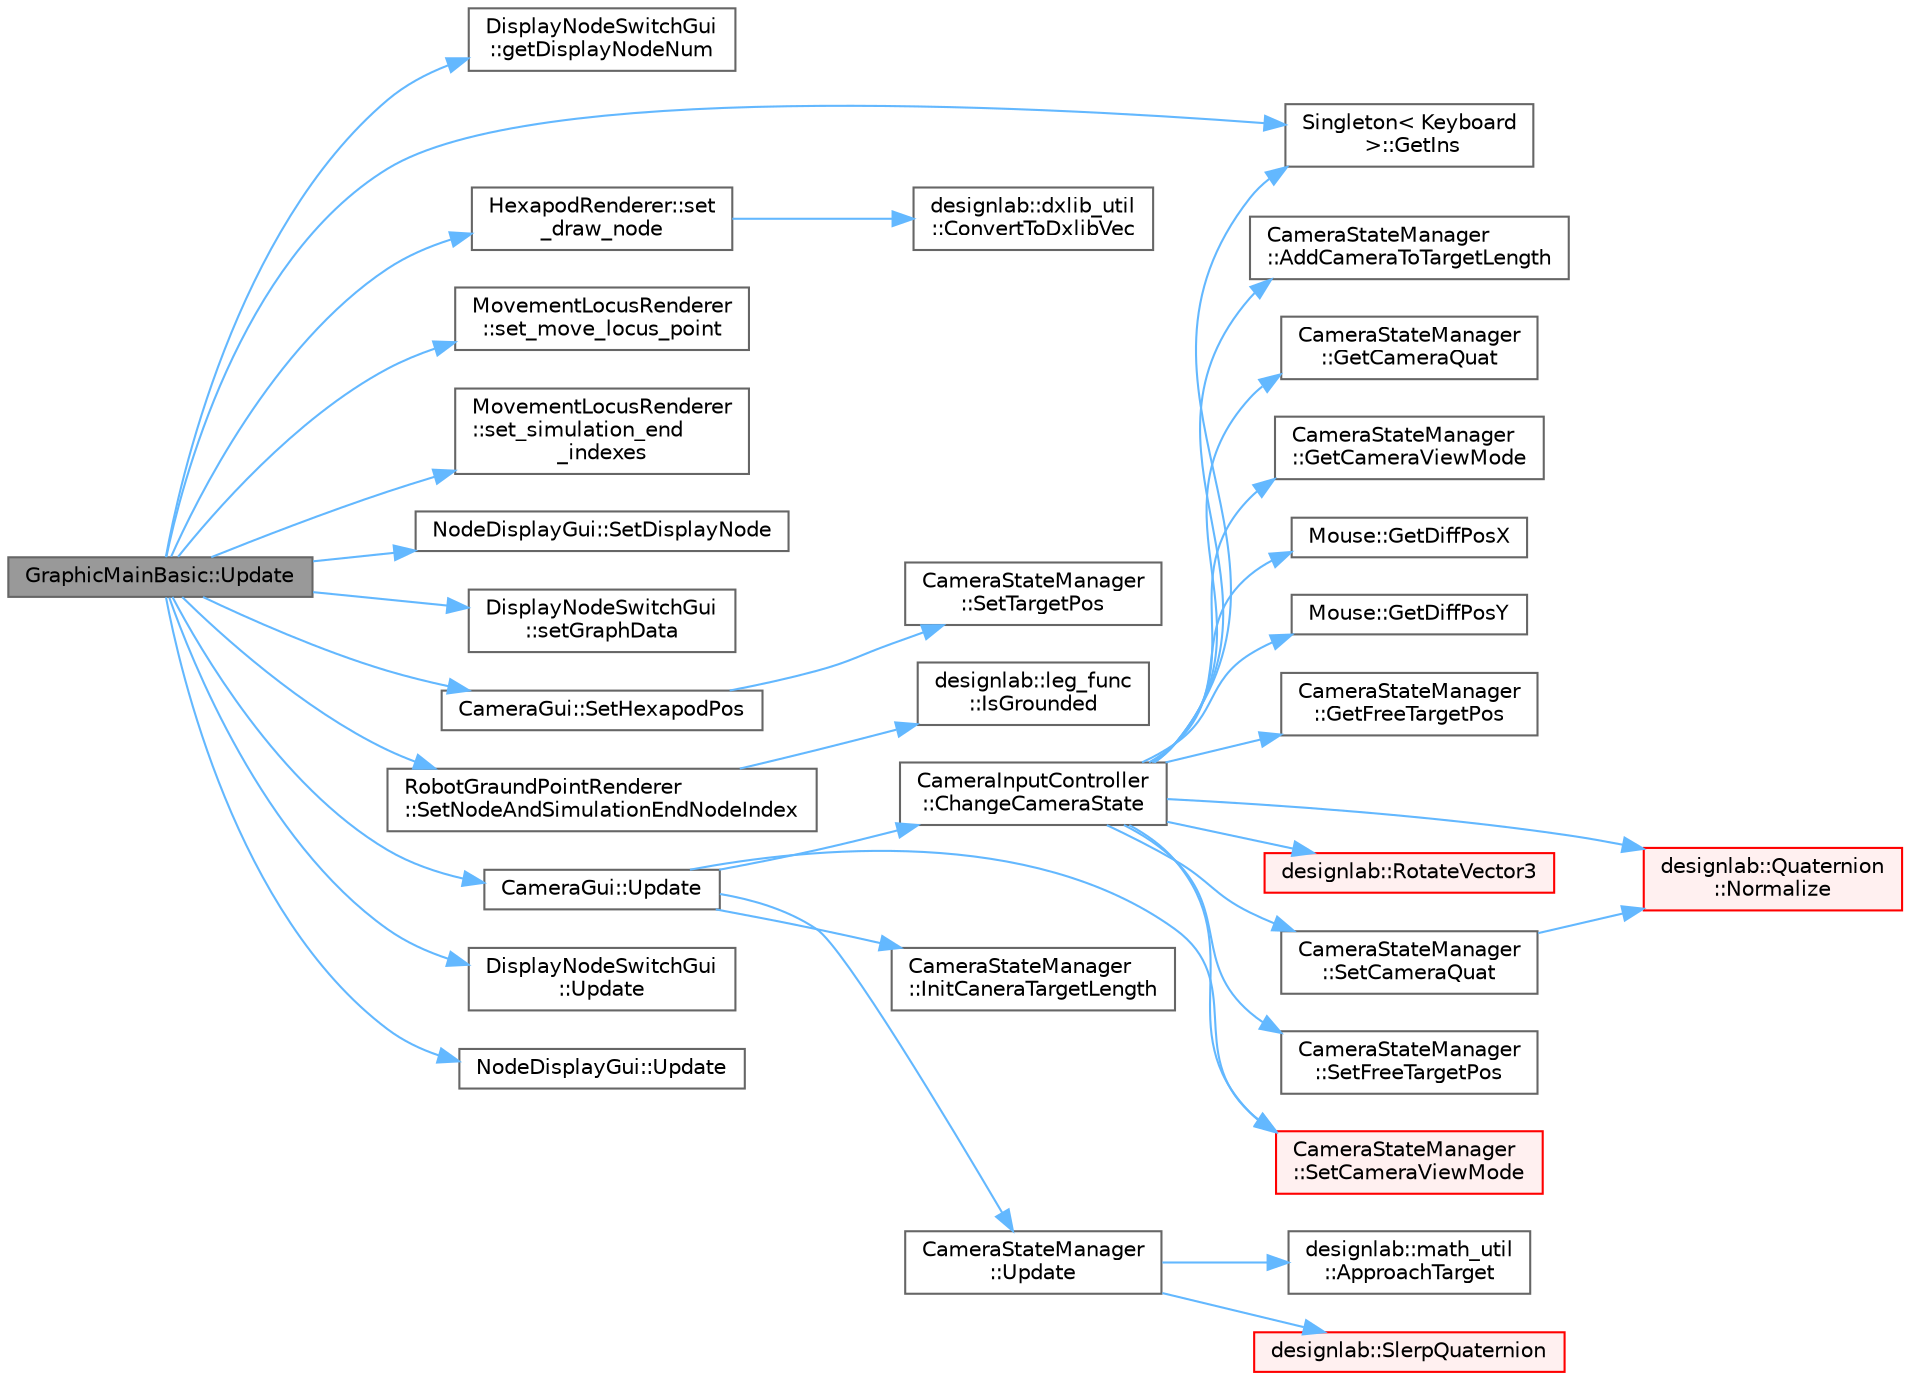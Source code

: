 digraph "GraphicMainBasic::Update"
{
 // LATEX_PDF_SIZE
  bgcolor="transparent";
  edge [fontname=Helvetica,fontsize=10,labelfontname=Helvetica,labelfontsize=10];
  node [fontname=Helvetica,fontsize=10,shape=box,height=0.2,width=0.4];
  rankdir="LR";
  Node1 [id="Node000001",label="GraphicMainBasic::Update",height=0.2,width=0.4,color="gray40", fillcolor="grey60", style="filled", fontcolor="black",tooltip="描画画面の更新を行う．純粋仮想関数のため，継承先では必ずoverrideする必要がある．"];
  Node1 -> Node2 [id="edge1_Node000001_Node000002",color="steelblue1",style="solid",tooltip=" "];
  Node2 [id="Node000002",label="DisplayNodeSwitchGui\l::getDisplayNodeNum",height=0.2,width=0.4,color="grey40", fillcolor="white", style="filled",URL="$class_display_node_switch_gui.html#aba245fa7f342e894f78d7d4a97534663",tooltip="現在表示するノードの番号を取得する"];
  Node1 -> Node3 [id="edge2_Node000001_Node000003",color="steelblue1",style="solid",tooltip=" "];
  Node3 [id="Node000003",label="Singleton\< Keyboard\l \>::GetIns",height=0.2,width=0.4,color="grey40", fillcolor="white", style="filled",URL="$class_singleton.html#a91badcd3446f8897e73bd1af9c7a37ff",tooltip="インスタンスを取得する．   このクラスを継承したクラスは クラス名::getIns()-> の形式でメンバ関数を呼び出す．"];
  Node1 -> Node4 [id="edge3_Node000001_Node000004",color="steelblue1",style="solid",tooltip=" "];
  Node4 [id="Node000004",label="HexapodRenderer::set\l_draw_node",height=0.2,width=0.4,color="grey40", fillcolor="white", style="filled",URL="$class_hexapod_renderer.html#a1da14c8e1e413d5f55a8fab7b04fb57b",tooltip="ロボットの状態を更新する．"];
  Node4 -> Node5 [id="edge4_Node000004_Node000005",color="steelblue1",style="solid",tooltip=" "];
  Node5 [id="Node000005",label="designlab::dxlib_util\l::ConvertToDxlibVec",height=0.2,width=0.4,color="grey40", fillcolor="white", style="filled",URL="$namespacedesignlab_1_1dxlib__util.html#a6873d18685f86e3d6c7675898830c6f0",tooltip="Dxlibの座標を示すVECTORと，このプログラムで使用しているVectorを変換する．   ロボット座標系は右手座標系，Dxlibは左手座標系(工学は右手・ゲームライブラリは左手が多い気がする)なの..."];
  Node1 -> Node6 [id="edge5_Node000001_Node000006",color="steelblue1",style="solid",tooltip=" "];
  Node6 [id="Node000006",label="MovementLocusRenderer\l::set_move_locus_point",height=0.2,width=0.4,color="grey40", fillcolor="white", style="filled",URL="$class_movement_locus_renderer.html#a8478cb8a72e68f6c03547bac4e5f9022",tooltip="ロボットの移動軌跡を記録する．"];
  Node1 -> Node7 [id="edge6_Node000001_Node000007",color="steelblue1",style="solid",tooltip=" "];
  Node7 [id="Node000007",label="MovementLocusRenderer\l::set_simulation_end\l_indexes",height=0.2,width=0.4,color="grey40", fillcolor="white", style="filled",URL="$class_movement_locus_renderer.html#a3d4e8da28f0dfd1d6efdf91129f88570",tooltip="シミュレーションの終了点を取得する"];
  Node1 -> Node8 [id="edge7_Node000001_Node000008",color="steelblue1",style="solid",tooltip=" "];
  Node8 [id="Node000008",label="NodeDisplayGui::SetDisplayNode",height=0.2,width=0.4,color="grey40", fillcolor="white", style="filled",URL="$class_node_display_gui.html#a7ebd117b97976bfd5885414e7cbdbb25",tooltip="表示するノードを設定する，その後関節の角度を計算し，セットする"];
  Node1 -> Node9 [id="edge8_Node000001_Node000009",color="steelblue1",style="solid",tooltip=" "];
  Node9 [id="Node000009",label="DisplayNodeSwitchGui\l::setGraphData",height=0.2,width=0.4,color="grey40", fillcolor="white", style="filled",URL="$class_display_node_switch_gui.html#ada40eaf26e259d8a3d29b03e538f9dbd",tooltip="GUIに表示するノードの情報を設定する"];
  Node1 -> Node10 [id="edge9_Node000001_Node000010",color="steelblue1",style="solid",tooltip=" "];
  Node10 [id="Node000010",label="CameraGui::SetHexapodPos",height=0.2,width=0.4,color="grey40", fillcolor="white", style="filled",URL="$class_camera_gui.html#a7e92e9302d05ea281203fc91a1108d16",tooltip="カメラが注視するロボットの座標を設定する"];
  Node10 -> Node11 [id="edge10_Node000010_Node000011",color="steelblue1",style="solid",tooltip=" "];
  Node11 [id="Node000011",label="CameraStateManager\l::SetTargetPos",height=0.2,width=0.4,color="grey40", fillcolor="white", style="filled",URL="$class_camera_state_manager.html#adfcaa7e32758f9c1e9315359c72b7c4d",tooltip="カメラの注視する目標の座標をセットする   cameraのmodeがFREE_CONTROLLED_TARGETの時はセットできない"];
  Node1 -> Node12 [id="edge11_Node000001_Node000012",color="steelblue1",style="solid",tooltip=" "];
  Node12 [id="Node000012",label="RobotGraundPointRenderer\l::SetNodeAndSimulationEndNodeIndex",height=0.2,width=0.4,color="grey40", fillcolor="white", style="filled",URL="$class_robot_graund_point_renderer.html#af5a4fa950386fdebc771a5768b17a252",tooltip=" "];
  Node12 -> Node13 [id="edge12_Node000012_Node000013",color="steelblue1",style="solid",tooltip=" "];
  Node13 [id="Node000013",label="designlab::leg_func\l::IsGrounded",height=0.2,width=0.4,color="grey40", fillcolor="white", style="filled",URL="$namespacedesignlab_1_1leg__func.html#a4b87ebe130ffec4a53e929bdb13c4ee3",tooltip="脚番号 leg_index 0 〜 5 に応じて，その脚が接地しているかを調べる．   脚は右前脚を0番として，時計回りに0,1,2,3,4,5となる．左前足が5番．"];
  Node1 -> Node14 [id="edge13_Node000001_Node000014",color="steelblue1",style="solid",tooltip=" "];
  Node14 [id="Node000014",label="CameraGui::Update",height=0.2,width=0.4,color="grey40", fillcolor="white", style="filled",URL="$class_camera_gui.html#a6acd3a19c988ec33ff84572a025ac2cd",tooltip="GUIやカメラの更新を行う"];
  Node14 -> Node15 [id="edge14_Node000014_Node000015",color="steelblue1",style="solid",tooltip=" "];
  Node15 [id="Node000015",label="CameraInputController\l::ChangeCameraState",height=0.2,width=0.4,color="grey40", fillcolor="white", style="filled",URL="$class_camera_input_controller.html#a56c0dbc23365b09d5d0c0349e880e16f",tooltip="キー入力でカメラを動かす．   基本的には毎フレーム呼び出す"];
  Node15 -> Node16 [id="edge15_Node000015_Node000016",color="steelblue1",style="solid",tooltip=" "];
  Node16 [id="Node000016",label="CameraStateManager\l::AddCameraToTargetLength",height=0.2,width=0.4,color="grey40", fillcolor="white", style="filled",URL="$class_camera_state_manager.html#ac0bc493a22d452063cc5da47544aa4be",tooltip="カメラの注視する目標の座標からカメラまでの距離を増やす"];
  Node15 -> Node17 [id="edge16_Node000015_Node000017",color="steelblue1",style="solid",tooltip=" "];
  Node17 [id="Node000017",label="CameraStateManager\l::GetCameraQuat",height=0.2,width=0.4,color="grey40", fillcolor="white", style="filled",URL="$class_camera_state_manager.html#a688c18d4cc05a744437bfda71980828a",tooltip="カメラの回転を表すクォータニオンを取得する．"];
  Node15 -> Node18 [id="edge17_Node000015_Node000018",color="steelblue1",style="solid",tooltip=" "];
  Node18 [id="Node000018",label="CameraStateManager\l::GetCameraViewMode",height=0.2,width=0.4,color="grey40", fillcolor="white", style="filled",URL="$class_camera_state_manager.html#ae36d67f526d5a63ecae8acbefe8d990a",tooltip="カメラのモードを取得する"];
  Node15 -> Node19 [id="edge18_Node000015_Node000019",color="steelblue1",style="solid",tooltip=" "];
  Node19 [id="Node000019",label="Mouse::GetDiffPosX",height=0.2,width=0.4,color="grey40", fillcolor="white", style="filled",URL="$class_mouse.html#aadc3f80b56c350f368d46821d20a40d9",tooltip="マウスカーソルの移動量を取得する．X座標は画面の左端を0として，右向きが正．これはDxlibの仕様なので変更不能．"];
  Node15 -> Node20 [id="edge19_Node000015_Node000020",color="steelblue1",style="solid",tooltip=" "];
  Node20 [id="Node000020",label="Mouse::GetDiffPosY",height=0.2,width=0.4,color="grey40", fillcolor="white", style="filled",URL="$class_mouse.html#a80c810c534e31080c302866442848003",tooltip="マウスカーソルの移動量を取得する．Y座標は画面の上端を0として，下向きが正．これはDxlibの仕様なので変更不能．"];
  Node15 -> Node21 [id="edge20_Node000015_Node000021",color="steelblue1",style="solid",tooltip=" "];
  Node21 [id="Node000021",label="CameraStateManager\l::GetFreeTargetPos",height=0.2,width=0.4,color="grey40", fillcolor="white", style="filled",URL="$class_camera_state_manager.html#ac19a039d496f5a6bc11c4e625ff1a19a",tooltip="注視点を操作する際の，カメラの注視する座標を取得する"];
  Node15 -> Node3 [id="edge21_Node000015_Node000003",color="steelblue1",style="solid",tooltip=" "];
  Node15 -> Node22 [id="edge22_Node000015_Node000022",color="steelblue1",style="solid",tooltip=" "];
  Node22 [id="Node000022",label="designlab::Quaternion\l::Normalize",height=0.2,width=0.4,color="red", fillcolor="#FFF0F0", style="filled",URL="$structdesignlab_1_1_quaternion.html#a7e53e5872a5a39da9cb6ca40a0c6e91a",tooltip="正規化したクォータニオンを返す   クォータニオンの正規化とは，ノルムを1にすること．   クォータニオンqの正規化は，q / |q| で求められる"];
  Node15 -> Node26 [id="edge23_Node000015_Node000026",color="steelblue1",style="solid",tooltip=" "];
  Node26 [id="Node000026",label="designlab::RotateVector3",height=0.2,width=0.4,color="red", fillcolor="#FFF0F0", style="filled",URL="$namespacedesignlab.html#a88a31cb8dd4fb0891393816ad574b9a8",tooltip="3次元の位置ベクトルを回転させる．"];
  Node15 -> Node30 [id="edge24_Node000015_Node000030",color="steelblue1",style="solid",tooltip=" "];
  Node30 [id="Node000030",label="CameraStateManager\l::SetCameraQuat",height=0.2,width=0.4,color="grey40", fillcolor="white", style="filled",URL="$class_camera_state_manager.html#a5f0f8b23dbebccb6f1caec47d9e2fcf0",tooltip="カメラのクォータニオンをセットする"];
  Node30 -> Node22 [id="edge25_Node000030_Node000022",color="steelblue1",style="solid",tooltip=" "];
  Node15 -> Node31 [id="edge26_Node000015_Node000031",color="steelblue1",style="solid",tooltip=" "];
  Node31 [id="Node000031",label="CameraStateManager\l::SetCameraViewMode",height=0.2,width=0.4,color="red", fillcolor="#FFF0F0", style="filled",URL="$class_camera_state_manager.html#aad65bb6b1a42f7d6a41d265ecd324142",tooltip="カメラのモードをセットする．同時にカメラの目標回転角度などを設定する"];
  Node15 -> Node33 [id="edge27_Node000015_Node000033",color="steelblue1",style="solid",tooltip=" "];
  Node33 [id="Node000033",label="CameraStateManager\l::SetFreeTargetPos",height=0.2,width=0.4,color="grey40", fillcolor="white", style="filled",URL="$class_camera_state_manager.html#a908c226b9fa277d5eecb159dfa87e343",tooltip="注視点を操作する際の，カメラの注視する座標をセットする"];
  Node14 -> Node34 [id="edge28_Node000014_Node000034",color="steelblue1",style="solid",tooltip=" "];
  Node34 [id="Node000034",label="CameraStateManager\l::InitCaneraTargetLength",height=0.2,width=0.4,color="grey40", fillcolor="white", style="filled",URL="$class_camera_state_manager.html#ac39a76d8c5fb81635c6487eb04b117b8",tooltip="カメラと注視点との距離を初期化する"];
  Node14 -> Node31 [id="edge29_Node000014_Node000031",color="steelblue1",style="solid",tooltip=" "];
  Node14 -> Node35 [id="edge30_Node000014_Node000035",color="steelblue1",style="solid",tooltip=" "];
  Node35 [id="Node000035",label="CameraStateManager\l::Update",height=0.2,width=0.4,color="grey40", fillcolor="white", style="filled",URL="$class_camera_state_manager.html#a5030afa746bcf15ef63107c8d34712ee",tooltip="カメラの位置などの更新を行う．毎フレーム実行すること"];
  Node35 -> Node36 [id="edge31_Node000035_Node000036",color="steelblue1",style="solid",tooltip=" "];
  Node36 [id="Node000036",label="designlab::math_util\l::ApproachTarget",height=0.2,width=0.4,color="grey40", fillcolor="white", style="filled",URL="$namespacedesignlab_1_1math__util.html#a0bb65d79aff7212b0ea64882f22b9b1b",tooltip="目標値に値を近づける関数．   適当に作っている，線形でもない，描画用なので計算に使いたいなら作り直すこと"];
  Node35 -> Node37 [id="edge32_Node000035_Node000037",color="steelblue1",style="solid",tooltip=" "];
  Node37 [id="Node000037",label="designlab::SlerpQuaternion",height=0.2,width=0.4,color="red", fillcolor="#FFF0F0", style="filled",URL="$namespacedesignlab.html#a12ea420a317fc2b34a4ee1872ce9a025",tooltip="球面線形補間を行う．"];
  Node1 -> Node39 [id="edge33_Node000001_Node000039",color="steelblue1",style="solid",tooltip=" "];
  Node39 [id="Node000039",label="DisplayNodeSwitchGui\l::Update",height=0.2,width=0.4,color="grey40", fillcolor="white", style="filled",URL="$class_display_node_switch_gui.html#a27202e8cde3362192f45cb4c12afa168",tooltip="GUIの更新，毎フレーム実行すること"];
  Node1 -> Node40 [id="edge34_Node000001_Node000040",color="steelblue1",style="solid",tooltip=" "];
  Node40 [id="Node000040",label="NodeDisplayGui::Update",height=0.2,width=0.4,color="grey40", fillcolor="white", style="filled",URL="$class_node_display_gui.html#a01ad92aa11f9287596dc7890231eb9cd",tooltip="GUIのボタンの更新を行う"];
}
